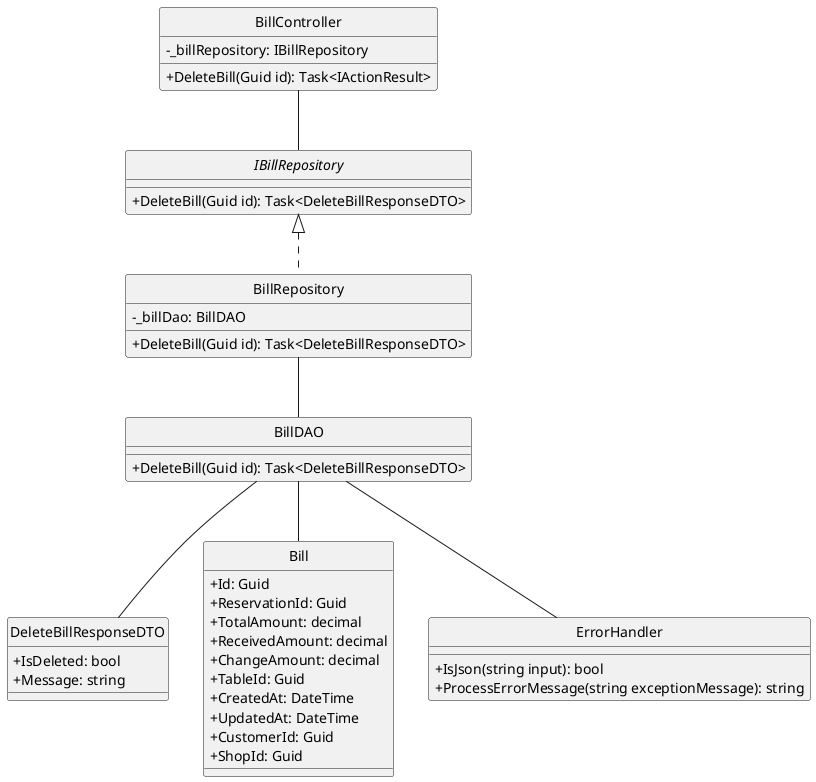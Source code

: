 @startuml
hide circle
skinparam classAttributeIconSize 0

class BillController {
    - _billRepository: IBillRepository
    + DeleteBill(Guid id): Task<IActionResult>
}

interface IBillRepository {
    + DeleteBill(Guid id): Task<DeleteBillResponseDTO>
}

class BillRepository {
    - _billDao: BillDAO
    + DeleteBill(Guid id): Task<DeleteBillResponseDTO>
}

class BillDAO {
    + DeleteBill(Guid id): Task<DeleteBillResponseDTO>
}

class DeleteBillResponseDTO {
    + IsDeleted: bool
    + Message: string
}

class Bill {
    + Id: Guid
    + ReservationId: Guid
    + TotalAmount: decimal
    + ReceivedAmount: decimal
    + ChangeAmount: decimal
    + TableId: Guid
    + CreatedAt: DateTime
    + UpdatedAt: DateTime
    + CustomerId: Guid
    + ShopId: Guid
}

class ErrorHandler {
    + IsJson(string input): bool
    + ProcessErrorMessage(string exceptionMessage): string
}

BillController -- IBillRepository
IBillRepository <|.. BillRepository
BillRepository -- BillDAO
BillDAO -- DeleteBillResponseDTO
BillDAO -- Bill
BillDAO -- ErrorHandler

@enduml

